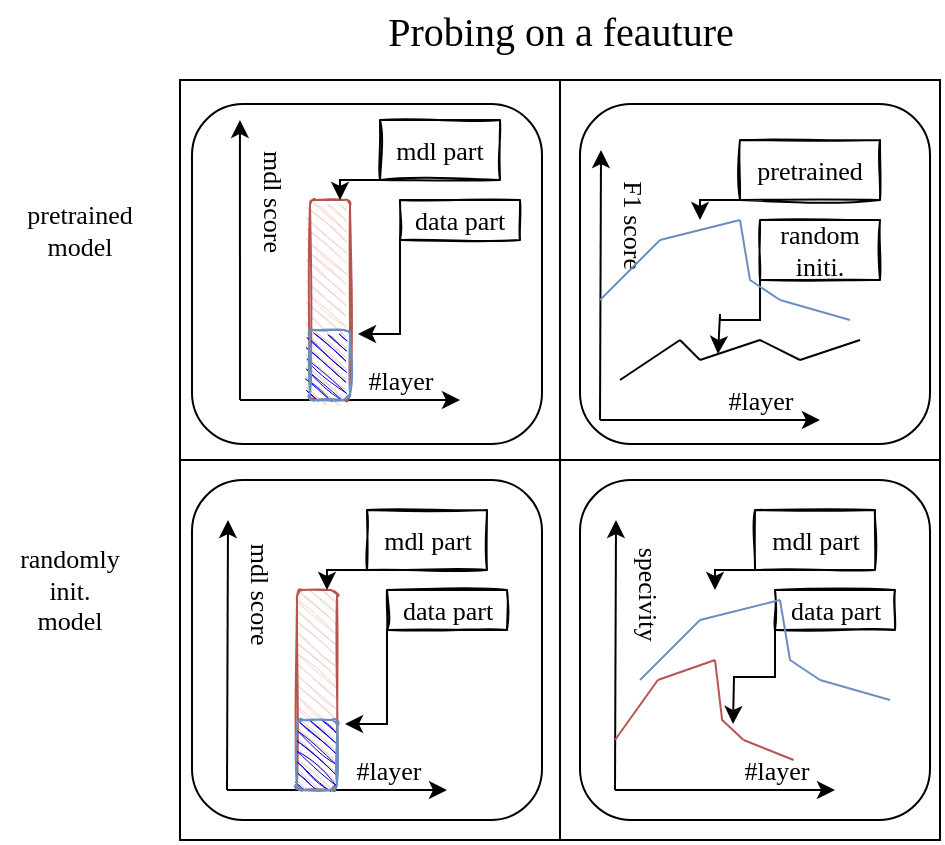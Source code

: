 <mxfile version="16.5.1" type="device"><diagram id="ryhAL7XcOAG4LLs34LkU" name="Page-1"><mxGraphModel dx="1102" dy="857" grid="1" gridSize="10" guides="1" tooltips="1" connect="1" arrows="1" fold="1" page="1" pageScale="1" pageWidth="850" pageHeight="1100" math="0" shadow="0"><root><mxCell id="0"/><mxCell id="1" parent="0"/><mxCell id="R7TO1Z_5odxRCLR5hDqa-91" value="" style="group" vertex="1" connectable="0" parent="1"><mxGeometry x="210" y="180" width="470" height="420" as="geometry"/></mxCell><mxCell id="R7TO1Z_5odxRCLR5hDqa-1" value="" style="whiteSpace=wrap;html=1;aspect=fixed;" vertex="1" parent="R7TO1Z_5odxRCLR5hDqa-91"><mxGeometry x="90" y="40" width="380" height="380" as="geometry"/></mxCell><mxCell id="R7TO1Z_5odxRCLR5hDqa-2" value="" style="endArrow=none;html=1;rounded=0;entryX=0.5;entryY=0;entryDx=0;entryDy=0;exitX=0.5;exitY=1;exitDx=0;exitDy=0;" edge="1" parent="R7TO1Z_5odxRCLR5hDqa-91" source="R7TO1Z_5odxRCLR5hDqa-1" target="R7TO1Z_5odxRCLR5hDqa-1"><mxGeometry width="50" height="50" relative="1" as="geometry"><mxPoint x="190" y="280" as="sourcePoint"/><mxPoint x="240" y="230" as="targetPoint"/></mxGeometry></mxCell><mxCell id="R7TO1Z_5odxRCLR5hDqa-3" value="" style="endArrow=none;html=1;rounded=0;exitX=0;exitY=0.5;exitDx=0;exitDy=0;entryX=1;entryY=0.5;entryDx=0;entryDy=0;" edge="1" parent="R7TO1Z_5odxRCLR5hDqa-91" source="R7TO1Z_5odxRCLR5hDqa-1" target="R7TO1Z_5odxRCLR5hDqa-1"><mxGeometry width="50" height="50" relative="1" as="geometry"><mxPoint x="190" y="280" as="sourcePoint"/><mxPoint x="240" y="230" as="targetPoint"/></mxGeometry></mxCell><mxCell id="R7TO1Z_5odxRCLR5hDqa-4" value="" style="rounded=1;whiteSpace=wrap;html=1;" vertex="1" parent="R7TO1Z_5odxRCLR5hDqa-91"><mxGeometry x="96" y="52" width="175" height="170" as="geometry"/></mxCell><mxCell id="R7TO1Z_5odxRCLR5hDqa-5" value="" style="rounded=1;whiteSpace=wrap;html=1;" vertex="1" parent="R7TO1Z_5odxRCLR5hDqa-91"><mxGeometry x="96" y="240" width="175" height="170" as="geometry"/></mxCell><mxCell id="R7TO1Z_5odxRCLR5hDqa-8" value="Probing on a feauture" style="text;html=1;strokeColor=none;fillColor=none;align=center;verticalAlign=middle;whiteSpace=wrap;rounded=0;fontSize=20;fontFamily=Comic Sans MS;" vertex="1" parent="R7TO1Z_5odxRCLR5hDqa-91"><mxGeometry x="157.5" width="245" height="30" as="geometry"/></mxCell><mxCell id="R7TO1Z_5odxRCLR5hDqa-21" value="" style="group" vertex="1" connectable="0" parent="R7TO1Z_5odxRCLR5hDqa-91"><mxGeometry x="120" y="60" width="140" height="140" as="geometry"/></mxCell><mxCell id="R7TO1Z_5odxRCLR5hDqa-9" value="" style="endArrow=classic;html=1;rounded=0;fontFamily=Comic Sans MS;fontSize=20;entryX=0.137;entryY=0.047;entryDx=0;entryDy=0;entryPerimeter=0;" edge="1" parent="R7TO1Z_5odxRCLR5hDqa-21" target="R7TO1Z_5odxRCLR5hDqa-4"><mxGeometry width="50" height="50" relative="1" as="geometry"><mxPoint y="140" as="sourcePoint"/><mxPoint x="50" y="112" as="targetPoint"/></mxGeometry></mxCell><mxCell id="R7TO1Z_5odxRCLR5hDqa-12" value="&lt;font style=&quot;font-size: 13px&quot;&gt;mdl score&lt;/font&gt;" style="edgeLabel;html=1;align=center;verticalAlign=middle;resizable=0;points=[];fontSize=20;fontFamily=Comic Sans MS;rotation=90;" vertex="1" connectable="0" parent="R7TO1Z_5odxRCLR5hDqa-9"><mxGeometry x="-0.2" y="-1" relative="1" as="geometry"><mxPoint x="19" y="-44" as="offset"/></mxGeometry></mxCell><mxCell id="R7TO1Z_5odxRCLR5hDqa-11" value="" style="endArrow=classic;html=1;rounded=0;fontFamily=Comic Sans MS;fontSize=20;" edge="1" parent="R7TO1Z_5odxRCLR5hDqa-21"><mxGeometry width="50" height="50" relative="1" as="geometry"><mxPoint y="140" as="sourcePoint"/><mxPoint x="110" y="140" as="targetPoint"/></mxGeometry></mxCell><mxCell id="R7TO1Z_5odxRCLR5hDqa-13" value="#layer" style="edgeLabel;html=1;align=center;verticalAlign=middle;resizable=0;points=[];fontSize=13;fontFamily=Comic Sans MS;" vertex="1" connectable="0" parent="R7TO1Z_5odxRCLR5hDqa-11"><mxGeometry x="-0.436" relative="1" as="geometry"><mxPoint x="49" y="-10" as="offset"/></mxGeometry></mxCell><mxCell id="R7TO1Z_5odxRCLR5hDqa-14" value="" style="rounded=1;whiteSpace=wrap;html=1;fontFamily=Comic Sans MS;fontSize=13;rotation=90;sketch=1;fillColor=#f8cecc;strokeColor=#b85450;" vertex="1" parent="R7TO1Z_5odxRCLR5hDqa-21"><mxGeometry x="-5" y="80" width="100" height="20" as="geometry"/></mxCell><mxCell id="R7TO1Z_5odxRCLR5hDqa-15" value="" style="rounded=1;whiteSpace=wrap;html=1;fontFamily=Comic Sans MS;fontSize=13;rotation=90;sketch=1;fillColor=#0000CC;strokeColor=#6c8ebf;strokeWidth=1;" vertex="1" parent="R7TO1Z_5odxRCLR5hDqa-21"><mxGeometry x="27.5" y="112.5" width="35" height="20" as="geometry"/></mxCell><mxCell id="R7TO1Z_5odxRCLR5hDqa-16" value="mdl part" style="text;html=1;strokeColor=default;fillColor=none;align=center;verticalAlign=middle;whiteSpace=wrap;rounded=0;sketch=1;fontFamily=Comic Sans MS;fontSize=13;" vertex="1" parent="R7TO1Z_5odxRCLR5hDqa-21"><mxGeometry x="70" width="60" height="30" as="geometry"/></mxCell><mxCell id="R7TO1Z_5odxRCLR5hDqa-18" value="data part" style="text;html=1;strokeColor=default;fillColor=none;align=center;verticalAlign=middle;whiteSpace=wrap;rounded=0;sketch=1;fontFamily=Comic Sans MS;fontSize=13;" vertex="1" parent="R7TO1Z_5odxRCLR5hDqa-21"><mxGeometry x="80" y="40" width="60" height="20" as="geometry"/></mxCell><mxCell id="R7TO1Z_5odxRCLR5hDqa-17" style="edgeStyle=orthogonalEdgeStyle;rounded=0;orthogonalLoop=1;jettySize=auto;html=1;exitX=0;exitY=1;exitDx=0;exitDy=0;entryX=0;entryY=0.25;entryDx=0;entryDy=0;fontFamily=Comic Sans MS;fontSize=13;" edge="1" parent="R7TO1Z_5odxRCLR5hDqa-21" source="R7TO1Z_5odxRCLR5hDqa-16" target="R7TO1Z_5odxRCLR5hDqa-14"><mxGeometry relative="1" as="geometry"/></mxCell><mxCell id="R7TO1Z_5odxRCLR5hDqa-19" style="edgeStyle=orthogonalEdgeStyle;rounded=0;orthogonalLoop=1;jettySize=auto;html=1;exitX=0;exitY=1;exitDx=0;exitDy=0;entryX=0.67;entryY=-0.2;entryDx=0;entryDy=0;entryPerimeter=0;fontFamily=Comic Sans MS;fontSize=13;" edge="1" parent="R7TO1Z_5odxRCLR5hDqa-21" source="R7TO1Z_5odxRCLR5hDqa-18" target="R7TO1Z_5odxRCLR5hDqa-14"><mxGeometry relative="1" as="geometry"/></mxCell><mxCell id="R7TO1Z_5odxRCLR5hDqa-22" value="" style="group" vertex="1" connectable="0" parent="R7TO1Z_5odxRCLR5hDqa-91"><mxGeometry x="113.5" y="255" width="140" height="140" as="geometry"/></mxCell><mxCell id="R7TO1Z_5odxRCLR5hDqa-23" value="" style="endArrow=classic;html=1;rounded=0;fontFamily=Comic Sans MS;fontSize=20;" edge="1" parent="R7TO1Z_5odxRCLR5hDqa-22"><mxGeometry width="50" height="50" relative="1" as="geometry"><mxPoint y="140" as="sourcePoint"/><mxPoint x="0.5" y="5" as="targetPoint"/></mxGeometry></mxCell><mxCell id="R7TO1Z_5odxRCLR5hDqa-24" value="&lt;font style=&quot;font-size: 13px&quot;&gt;mdl score&lt;/font&gt;" style="edgeLabel;html=1;align=center;verticalAlign=middle;resizable=0;points=[];fontSize=20;fontFamily=Comic Sans MS;rotation=90;" vertex="1" connectable="0" parent="R7TO1Z_5odxRCLR5hDqa-23"><mxGeometry x="-0.2" y="-1" relative="1" as="geometry"><mxPoint x="19" y="-44" as="offset"/></mxGeometry></mxCell><mxCell id="R7TO1Z_5odxRCLR5hDqa-25" value="" style="endArrow=classic;html=1;rounded=0;fontFamily=Comic Sans MS;fontSize=20;" edge="1" parent="R7TO1Z_5odxRCLR5hDqa-22"><mxGeometry width="50" height="50" relative="1" as="geometry"><mxPoint y="140" as="sourcePoint"/><mxPoint x="110" y="140" as="targetPoint"/></mxGeometry></mxCell><mxCell id="R7TO1Z_5odxRCLR5hDqa-26" value="#layer" style="edgeLabel;html=1;align=center;verticalAlign=middle;resizable=0;points=[];fontSize=13;fontFamily=Comic Sans MS;" vertex="1" connectable="0" parent="R7TO1Z_5odxRCLR5hDqa-25"><mxGeometry x="-0.436" relative="1" as="geometry"><mxPoint x="49" y="-10" as="offset"/></mxGeometry></mxCell><mxCell id="R7TO1Z_5odxRCLR5hDqa-27" value="" style="rounded=1;whiteSpace=wrap;html=1;fontFamily=Comic Sans MS;fontSize=13;rotation=90;sketch=1;fillColor=#f8cecc;strokeColor=#b85450;" vertex="1" parent="R7TO1Z_5odxRCLR5hDqa-22"><mxGeometry x="-5" y="80" width="100" height="20" as="geometry"/></mxCell><mxCell id="R7TO1Z_5odxRCLR5hDqa-28" value="" style="rounded=1;whiteSpace=wrap;html=1;fontFamily=Comic Sans MS;fontSize=13;rotation=90;sketch=1;fillColor=#0000CC;strokeColor=#6c8ebf;strokeWidth=1;" vertex="1" parent="R7TO1Z_5odxRCLR5hDqa-22"><mxGeometry x="27.5" y="112.5" width="35" height="20" as="geometry"/></mxCell><mxCell id="R7TO1Z_5odxRCLR5hDqa-29" value="mdl part" style="text;html=1;strokeColor=default;fillColor=none;align=center;verticalAlign=middle;whiteSpace=wrap;rounded=0;sketch=1;fontFamily=Comic Sans MS;fontSize=13;" vertex="1" parent="R7TO1Z_5odxRCLR5hDqa-22"><mxGeometry x="70" width="60" height="30" as="geometry"/></mxCell><mxCell id="R7TO1Z_5odxRCLR5hDqa-30" value="data part" style="text;html=1;strokeColor=default;fillColor=none;align=center;verticalAlign=middle;whiteSpace=wrap;rounded=0;sketch=1;fontFamily=Comic Sans MS;fontSize=13;" vertex="1" parent="R7TO1Z_5odxRCLR5hDqa-22"><mxGeometry x="80" y="40" width="60" height="20" as="geometry"/></mxCell><mxCell id="R7TO1Z_5odxRCLR5hDqa-31" style="edgeStyle=orthogonalEdgeStyle;rounded=0;orthogonalLoop=1;jettySize=auto;html=1;exitX=0;exitY=1;exitDx=0;exitDy=0;entryX=0;entryY=0.25;entryDx=0;entryDy=0;fontFamily=Comic Sans MS;fontSize=13;" edge="1" parent="R7TO1Z_5odxRCLR5hDqa-22" source="R7TO1Z_5odxRCLR5hDqa-29" target="R7TO1Z_5odxRCLR5hDqa-27"><mxGeometry relative="1" as="geometry"/></mxCell><mxCell id="R7TO1Z_5odxRCLR5hDqa-32" style="edgeStyle=orthogonalEdgeStyle;rounded=0;orthogonalLoop=1;jettySize=auto;html=1;exitX=0;exitY=1;exitDx=0;exitDy=0;entryX=0.67;entryY=-0.2;entryDx=0;entryDy=0;entryPerimeter=0;fontFamily=Comic Sans MS;fontSize=13;" edge="1" parent="R7TO1Z_5odxRCLR5hDqa-22" source="R7TO1Z_5odxRCLR5hDqa-30" target="R7TO1Z_5odxRCLR5hDqa-27"><mxGeometry relative="1" as="geometry"/></mxCell><mxCell id="R7TO1Z_5odxRCLR5hDqa-33" value="pretrained model" style="text;html=1;strokeColor=none;fillColor=none;align=center;verticalAlign=middle;whiteSpace=wrap;rounded=0;sketch=1;fontFamily=Comic Sans MS;fontSize=13;" vertex="1" parent="R7TO1Z_5odxRCLR5hDqa-91"><mxGeometry x="10" y="100" width="60" height="30" as="geometry"/></mxCell><mxCell id="R7TO1Z_5odxRCLR5hDqa-34" value="randomly&lt;br&gt;init.&lt;br&gt;model" style="text;html=1;strokeColor=none;fillColor=none;align=center;verticalAlign=middle;whiteSpace=wrap;rounded=0;sketch=1;fontFamily=Comic Sans MS;fontSize=13;" vertex="1" parent="R7TO1Z_5odxRCLR5hDqa-91"><mxGeometry y="270" width="70" height="50" as="geometry"/></mxCell><mxCell id="R7TO1Z_5odxRCLR5hDqa-75" value="" style="group" vertex="1" connectable="0" parent="R7TO1Z_5odxRCLR5hDqa-91"><mxGeometry x="290" y="52" width="175" height="170" as="geometry"/></mxCell><mxCell id="R7TO1Z_5odxRCLR5hDqa-7" value="" style="rounded=1;whiteSpace=wrap;html=1;" vertex="1" parent="R7TO1Z_5odxRCLR5hDqa-75"><mxGeometry width="175" height="170" as="geometry"/></mxCell><mxCell id="R7TO1Z_5odxRCLR5hDqa-37" value="" style="group" vertex="1" connectable="0" parent="R7TO1Z_5odxRCLR5hDqa-75"><mxGeometry x="10" y="18" width="140" height="140" as="geometry"/></mxCell><mxCell id="R7TO1Z_5odxRCLR5hDqa-38" value="" style="endArrow=classic;html=1;rounded=0;fontFamily=Comic Sans MS;fontSize=20;" edge="1" parent="R7TO1Z_5odxRCLR5hDqa-37"><mxGeometry width="50" height="50" relative="1" as="geometry"><mxPoint y="140" as="sourcePoint"/><mxPoint x="0.5" y="5" as="targetPoint"/></mxGeometry></mxCell><mxCell id="R7TO1Z_5odxRCLR5hDqa-39" value="&lt;font style=&quot;font-size: 13px&quot;&gt;F1 score&lt;/font&gt;" style="edgeLabel;html=1;align=center;verticalAlign=middle;resizable=0;points=[];fontSize=20;fontFamily=Comic Sans MS;rotation=90;" vertex="1" connectable="0" parent="R7TO1Z_5odxRCLR5hDqa-38"><mxGeometry x="-0.2" y="-1" relative="1" as="geometry"><mxPoint x="19" y="-44" as="offset"/></mxGeometry></mxCell><mxCell id="R7TO1Z_5odxRCLR5hDqa-40" value="" style="endArrow=classic;html=1;rounded=0;fontFamily=Comic Sans MS;fontSize=20;" edge="1" parent="R7TO1Z_5odxRCLR5hDqa-37"><mxGeometry width="50" height="50" relative="1" as="geometry"><mxPoint y="140" as="sourcePoint"/><mxPoint x="110" y="140" as="targetPoint"/></mxGeometry></mxCell><mxCell id="R7TO1Z_5odxRCLR5hDqa-41" value="#layer" style="edgeLabel;html=1;align=center;verticalAlign=middle;resizable=0;points=[];fontSize=13;fontFamily=Comic Sans MS;" vertex="1" connectable="0" parent="R7TO1Z_5odxRCLR5hDqa-40"><mxGeometry x="-0.436" relative="1" as="geometry"><mxPoint x="49" y="-10" as="offset"/></mxGeometry></mxCell><mxCell id="R7TO1Z_5odxRCLR5hDqa-44" value="pretrained" style="text;html=1;strokeColor=default;fillColor=none;align=center;verticalAlign=middle;whiteSpace=wrap;rounded=0;sketch=1;fontFamily=Comic Sans MS;fontSize=13;" vertex="1" parent="R7TO1Z_5odxRCLR5hDqa-37"><mxGeometry x="70" width="70" height="30" as="geometry"/></mxCell><mxCell id="R7TO1Z_5odxRCLR5hDqa-45" value="random initi." style="text;html=1;strokeColor=default;fillColor=none;align=center;verticalAlign=middle;whiteSpace=wrap;rounded=0;sketch=1;fontFamily=Comic Sans MS;fontSize=13;" vertex="1" parent="R7TO1Z_5odxRCLR5hDqa-37"><mxGeometry x="80" y="40" width="60" height="30" as="geometry"/></mxCell><mxCell id="R7TO1Z_5odxRCLR5hDqa-46" style="edgeStyle=orthogonalEdgeStyle;rounded=0;orthogonalLoop=1;jettySize=auto;html=1;exitX=0;exitY=1;exitDx=0;exitDy=0;entryX=0;entryY=0.25;entryDx=0;entryDy=0;fontFamily=Comic Sans MS;fontSize=13;" edge="1" parent="R7TO1Z_5odxRCLR5hDqa-37" source="R7TO1Z_5odxRCLR5hDqa-44"><mxGeometry relative="1" as="geometry"><mxPoint x="50" y="40" as="targetPoint"/></mxGeometry></mxCell><mxCell id="R7TO1Z_5odxRCLR5hDqa-47" style="edgeStyle=orthogonalEdgeStyle;rounded=0;orthogonalLoop=1;jettySize=auto;html=1;exitX=0;exitY=1;exitDx=0;exitDy=0;entryX=0.67;entryY=-0.2;entryDx=0;entryDy=0;entryPerimeter=0;fontFamily=Comic Sans MS;fontSize=13;" edge="1" parent="R7TO1Z_5odxRCLR5hDqa-37" source="R7TO1Z_5odxRCLR5hDqa-45"><mxGeometry relative="1" as="geometry"><mxPoint x="59" y="107" as="targetPoint"/></mxGeometry></mxCell><mxCell id="R7TO1Z_5odxRCLR5hDqa-64" value="" style="group" vertex="1" connectable="0" parent="R7TO1Z_5odxRCLR5hDqa-37"><mxGeometry y="40" width="140" height="50" as="geometry"/></mxCell><mxCell id="R7TO1Z_5odxRCLR5hDqa-59" value="" style="endArrow=none;html=1;rounded=0;fontFamily=Comic Sans MS;fontSize=13;fillColor=#dae8fc;strokeColor=#6c8ebf;" edge="1" parent="R7TO1Z_5odxRCLR5hDqa-64"><mxGeometry width="50" height="50" relative="1" as="geometry"><mxPoint y="40" as="sourcePoint"/><mxPoint x="30" y="10" as="targetPoint"/></mxGeometry></mxCell><mxCell id="R7TO1Z_5odxRCLR5hDqa-60" value="" style="endArrow=none;html=1;rounded=0;fontFamily=Comic Sans MS;fontSize=13;fillColor=#dae8fc;strokeColor=#6c8ebf;" edge="1" parent="R7TO1Z_5odxRCLR5hDqa-64"><mxGeometry width="50" height="50" relative="1" as="geometry"><mxPoint x="30" y="10" as="sourcePoint"/><mxPoint x="70" as="targetPoint"/></mxGeometry></mxCell><mxCell id="R7TO1Z_5odxRCLR5hDqa-61" value="" style="endArrow=none;html=1;rounded=0;fontFamily=Comic Sans MS;fontSize=13;fillColor=#dae8fc;strokeColor=#6c8ebf;" edge="1" parent="R7TO1Z_5odxRCLR5hDqa-64"><mxGeometry width="50" height="50" relative="1" as="geometry"><mxPoint x="90" y="40" as="sourcePoint"/><mxPoint x="125" y="50" as="targetPoint"/></mxGeometry></mxCell><mxCell id="R7TO1Z_5odxRCLR5hDqa-62" value="" style="endArrow=none;html=1;rounded=0;fontFamily=Comic Sans MS;fontSize=13;fillColor=#dae8fc;strokeColor=#6c8ebf;" edge="1" parent="R7TO1Z_5odxRCLR5hDqa-64"><mxGeometry width="50" height="50" relative="1" as="geometry"><mxPoint x="70" as="sourcePoint"/><mxPoint x="90" y="40" as="targetPoint"/><Array as="points"><mxPoint x="75" y="30"/></Array></mxGeometry></mxCell><mxCell id="R7TO1Z_5odxRCLR5hDqa-72" value="" style="group" vertex="1" connectable="0" parent="R7TO1Z_5odxRCLR5hDqa-75"><mxGeometry x="20" y="118" width="120" height="20" as="geometry"/></mxCell><mxCell id="R7TO1Z_5odxRCLR5hDqa-66" value="" style="endArrow=none;html=1;rounded=0;fontFamily=Comic Sans MS;fontSize=13;" edge="1" parent="R7TO1Z_5odxRCLR5hDqa-72"><mxGeometry width="50" height="50" relative="1" as="geometry"><mxPoint x="40" y="10" as="sourcePoint"/><mxPoint x="70" as="targetPoint"/></mxGeometry></mxCell><mxCell id="R7TO1Z_5odxRCLR5hDqa-71" value="" style="group" vertex="1" connectable="0" parent="R7TO1Z_5odxRCLR5hDqa-72"><mxGeometry width="120" height="20" as="geometry"/></mxCell><mxCell id="R7TO1Z_5odxRCLR5hDqa-65" value="" style="endArrow=none;html=1;rounded=0;fontFamily=Comic Sans MS;fontSize=13;" edge="1" parent="R7TO1Z_5odxRCLR5hDqa-71"><mxGeometry width="50" height="50" relative="1" as="geometry"><mxPoint y="20" as="sourcePoint"/><mxPoint x="30" as="targetPoint"/></mxGeometry></mxCell><mxCell id="R7TO1Z_5odxRCLR5hDqa-67" value="" style="endArrow=none;html=1;rounded=0;fontFamily=Comic Sans MS;fontSize=13;" edge="1" parent="R7TO1Z_5odxRCLR5hDqa-71"><mxGeometry width="50" height="50" relative="1" as="geometry"><mxPoint x="90" y="10" as="sourcePoint"/><mxPoint x="120" as="targetPoint"/></mxGeometry></mxCell><mxCell id="R7TO1Z_5odxRCLR5hDqa-69" value="" style="endArrow=none;html=1;rounded=0;fontFamily=Comic Sans MS;fontSize=13;" edge="1" parent="R7TO1Z_5odxRCLR5hDqa-71"><mxGeometry width="50" height="50" relative="1" as="geometry"><mxPoint x="40" y="10" as="sourcePoint"/><mxPoint x="30" as="targetPoint"/></mxGeometry></mxCell><mxCell id="R7TO1Z_5odxRCLR5hDqa-70" value="" style="endArrow=none;html=1;rounded=0;fontFamily=Comic Sans MS;fontSize=13;" edge="1" parent="R7TO1Z_5odxRCLR5hDqa-71"><mxGeometry width="50" height="50" relative="1" as="geometry"><mxPoint x="70" as="sourcePoint"/><mxPoint x="90" y="10" as="targetPoint"/></mxGeometry></mxCell><mxCell id="R7TO1Z_5odxRCLR5hDqa-90" value="" style="group" vertex="1" connectable="0" parent="R7TO1Z_5odxRCLR5hDqa-91"><mxGeometry x="290" y="240" width="175" height="170" as="geometry"/></mxCell><mxCell id="R7TO1Z_5odxRCLR5hDqa-6" value="" style="rounded=1;whiteSpace=wrap;html=1;" vertex="1" parent="R7TO1Z_5odxRCLR5hDqa-90"><mxGeometry width="175" height="170" as="geometry"/></mxCell><mxCell id="R7TO1Z_5odxRCLR5hDqa-49" value="" style="group" vertex="1" connectable="0" parent="R7TO1Z_5odxRCLR5hDqa-90"><mxGeometry x="17.5" y="15" width="152.5" height="140" as="geometry"/></mxCell><mxCell id="R7TO1Z_5odxRCLR5hDqa-50" value="" style="endArrow=classic;html=1;rounded=0;fontFamily=Comic Sans MS;fontSize=20;" edge="1" parent="R7TO1Z_5odxRCLR5hDqa-49"><mxGeometry width="50" height="50" relative="1" as="geometry"><mxPoint y="140" as="sourcePoint"/><mxPoint x="0.5" y="5" as="targetPoint"/></mxGeometry></mxCell><mxCell id="R7TO1Z_5odxRCLR5hDqa-51" value="&lt;font style=&quot;font-size: 13px&quot;&gt;specivity&lt;br&gt;&lt;/font&gt;" style="edgeLabel;html=1;align=center;verticalAlign=middle;resizable=0;points=[];fontSize=20;fontFamily=Comic Sans MS;rotation=90;" vertex="1" connectable="0" parent="R7TO1Z_5odxRCLR5hDqa-50"><mxGeometry x="-0.2" y="-1" relative="1" as="geometry"><mxPoint x="19" y="-44" as="offset"/></mxGeometry></mxCell><mxCell id="R7TO1Z_5odxRCLR5hDqa-52" value="" style="endArrow=classic;html=1;rounded=0;fontFamily=Comic Sans MS;fontSize=20;" edge="1" parent="R7TO1Z_5odxRCLR5hDqa-49"><mxGeometry width="50" height="50" relative="1" as="geometry"><mxPoint y="140" as="sourcePoint"/><mxPoint x="110" y="140" as="targetPoint"/></mxGeometry></mxCell><mxCell id="R7TO1Z_5odxRCLR5hDqa-53" value="#layer" style="edgeLabel;html=1;align=center;verticalAlign=middle;resizable=0;points=[];fontSize=13;fontFamily=Comic Sans MS;" vertex="1" connectable="0" parent="R7TO1Z_5odxRCLR5hDqa-52"><mxGeometry x="-0.436" relative="1" as="geometry"><mxPoint x="49" y="-10" as="offset"/></mxGeometry></mxCell><mxCell id="R7TO1Z_5odxRCLR5hDqa-54" value="mdl part" style="text;html=1;strokeColor=default;fillColor=none;align=center;verticalAlign=middle;whiteSpace=wrap;rounded=0;sketch=1;fontFamily=Comic Sans MS;fontSize=13;" vertex="1" parent="R7TO1Z_5odxRCLR5hDqa-49"><mxGeometry x="70" width="60" height="30" as="geometry"/></mxCell><mxCell id="R7TO1Z_5odxRCLR5hDqa-55" value="data part" style="text;html=1;strokeColor=default;fillColor=none;align=center;verticalAlign=middle;whiteSpace=wrap;rounded=0;sketch=1;fontFamily=Comic Sans MS;fontSize=13;" vertex="1" parent="R7TO1Z_5odxRCLR5hDqa-49"><mxGeometry x="80" y="40" width="60" height="20" as="geometry"/></mxCell><mxCell id="R7TO1Z_5odxRCLR5hDqa-56" style="edgeStyle=orthogonalEdgeStyle;rounded=0;orthogonalLoop=1;jettySize=auto;html=1;exitX=0;exitY=1;exitDx=0;exitDy=0;entryX=0;entryY=0.25;entryDx=0;entryDy=0;fontFamily=Comic Sans MS;fontSize=13;" edge="1" parent="R7TO1Z_5odxRCLR5hDqa-49" source="R7TO1Z_5odxRCLR5hDqa-54"><mxGeometry relative="1" as="geometry"><mxPoint x="50" y="40" as="targetPoint"/></mxGeometry></mxCell><mxCell id="R7TO1Z_5odxRCLR5hDqa-57" style="edgeStyle=orthogonalEdgeStyle;rounded=0;orthogonalLoop=1;jettySize=auto;html=1;exitX=0;exitY=1;exitDx=0;exitDy=0;entryX=0.67;entryY=-0.2;entryDx=0;entryDy=0;entryPerimeter=0;fontFamily=Comic Sans MS;fontSize=13;" edge="1" parent="R7TO1Z_5odxRCLR5hDqa-49" source="R7TO1Z_5odxRCLR5hDqa-55"><mxGeometry relative="1" as="geometry"><mxPoint x="59" y="107" as="targetPoint"/></mxGeometry></mxCell><mxCell id="R7TO1Z_5odxRCLR5hDqa-77" value="" style="group" vertex="1" connectable="0" parent="R7TO1Z_5odxRCLR5hDqa-49"><mxGeometry x="12.5" y="45" width="140" height="50" as="geometry"/></mxCell><mxCell id="R7TO1Z_5odxRCLR5hDqa-78" value="" style="endArrow=none;html=1;rounded=0;fontFamily=Comic Sans MS;fontSize=13;fillColor=#dae8fc;strokeColor=#6c8ebf;" edge="1" parent="R7TO1Z_5odxRCLR5hDqa-77"><mxGeometry width="50" height="50" relative="1" as="geometry"><mxPoint y="40" as="sourcePoint"/><mxPoint x="30" y="10" as="targetPoint"/></mxGeometry></mxCell><mxCell id="R7TO1Z_5odxRCLR5hDqa-79" value="" style="endArrow=none;html=1;rounded=0;fontFamily=Comic Sans MS;fontSize=13;fillColor=#dae8fc;strokeColor=#6c8ebf;" edge="1" parent="R7TO1Z_5odxRCLR5hDqa-77"><mxGeometry width="50" height="50" relative="1" as="geometry"><mxPoint x="30" y="10" as="sourcePoint"/><mxPoint x="70" as="targetPoint"/></mxGeometry></mxCell><mxCell id="R7TO1Z_5odxRCLR5hDqa-80" value="" style="endArrow=none;html=1;rounded=0;fontFamily=Comic Sans MS;fontSize=13;fillColor=#dae8fc;strokeColor=#6c8ebf;" edge="1" parent="R7TO1Z_5odxRCLR5hDqa-77"><mxGeometry width="50" height="50" relative="1" as="geometry"><mxPoint x="90" y="40" as="sourcePoint"/><mxPoint x="125" y="50" as="targetPoint"/></mxGeometry></mxCell><mxCell id="R7TO1Z_5odxRCLR5hDqa-81" value="" style="endArrow=none;html=1;rounded=0;fontFamily=Comic Sans MS;fontSize=13;fillColor=#dae8fc;strokeColor=#6c8ebf;" edge="1" parent="R7TO1Z_5odxRCLR5hDqa-77"><mxGeometry width="50" height="50" relative="1" as="geometry"><mxPoint x="70" as="sourcePoint"/><mxPoint x="90" y="40" as="targetPoint"/><Array as="points"><mxPoint x="75" y="30"/></Array></mxGeometry></mxCell><mxCell id="R7TO1Z_5odxRCLR5hDqa-82" value="" style="group" vertex="1" connectable="0" parent="R7TO1Z_5odxRCLR5hDqa-90"><mxGeometry x="17.5" y="90" width="100" height="50" as="geometry"/></mxCell><mxCell id="R7TO1Z_5odxRCLR5hDqa-83" value="" style="endArrow=none;html=1;rounded=0;fontFamily=Comic Sans MS;fontSize=13;fillColor=#f8cecc;strokeColor=#b85450;" edge="1" parent="R7TO1Z_5odxRCLR5hDqa-82"><mxGeometry width="50" height="50" relative="1" as="geometry"><mxPoint y="40" as="sourcePoint"/><mxPoint x="21.429" y="10" as="targetPoint"/></mxGeometry></mxCell><mxCell id="R7TO1Z_5odxRCLR5hDqa-84" value="" style="endArrow=none;html=1;rounded=0;fontFamily=Comic Sans MS;fontSize=13;fillColor=#f8cecc;strokeColor=#b85450;" edge="1" parent="R7TO1Z_5odxRCLR5hDqa-82"><mxGeometry width="50" height="50" relative="1" as="geometry"><mxPoint x="21.429" y="10" as="sourcePoint"/><mxPoint x="50" as="targetPoint"/></mxGeometry></mxCell><mxCell id="R7TO1Z_5odxRCLR5hDqa-85" value="" style="endArrow=none;html=1;rounded=0;fontFamily=Comic Sans MS;fontSize=13;fillColor=#f8cecc;strokeColor=#b85450;" edge="1" parent="R7TO1Z_5odxRCLR5hDqa-82"><mxGeometry width="50" height="50" relative="1" as="geometry"><mxPoint x="64.286" y="40" as="sourcePoint"/><mxPoint x="89.286" y="50" as="targetPoint"/></mxGeometry></mxCell><mxCell id="R7TO1Z_5odxRCLR5hDqa-86" value="" style="endArrow=none;html=1;rounded=0;fontFamily=Comic Sans MS;fontSize=13;fillColor=#f8cecc;strokeColor=#b85450;" edge="1" parent="R7TO1Z_5odxRCLR5hDqa-82"><mxGeometry width="50" height="50" relative="1" as="geometry"><mxPoint x="50" as="sourcePoint"/><mxPoint x="64.286" y="40" as="targetPoint"/><Array as="points"><mxPoint x="53.571" y="30"/></Array></mxGeometry></mxCell></root></mxGraphModel></diagram></mxfile>